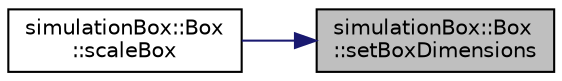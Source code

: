digraph "simulationBox::Box::setBoxDimensions"
{
 // LATEX_PDF_SIZE
  edge [fontname="Helvetica",fontsize="10",labelfontname="Helvetica",labelfontsize="10"];
  node [fontname="Helvetica",fontsize="10",shape=record];
  rankdir="RL";
  Node1 [label="simulationBox::Box\l::setBoxDimensions",height=0.2,width=0.4,color="black", fillcolor="grey75", style="filled", fontcolor="black",tooltip=" "];
  Node1 -> Node2 [dir="back",color="midnightblue",fontsize="10",style="solid",fontname="Helvetica"];
  Node2 [label="simulationBox::Box\l::scaleBox",height=0.2,width=0.4,color="black", fillcolor="white", style="filled",URL="$classsimulationBox_1_1Box.html#af9dabe069f9bc7986c9655af82e1ba07",tooltip="scales the cell dimensions and recalculates the volume"];
}
